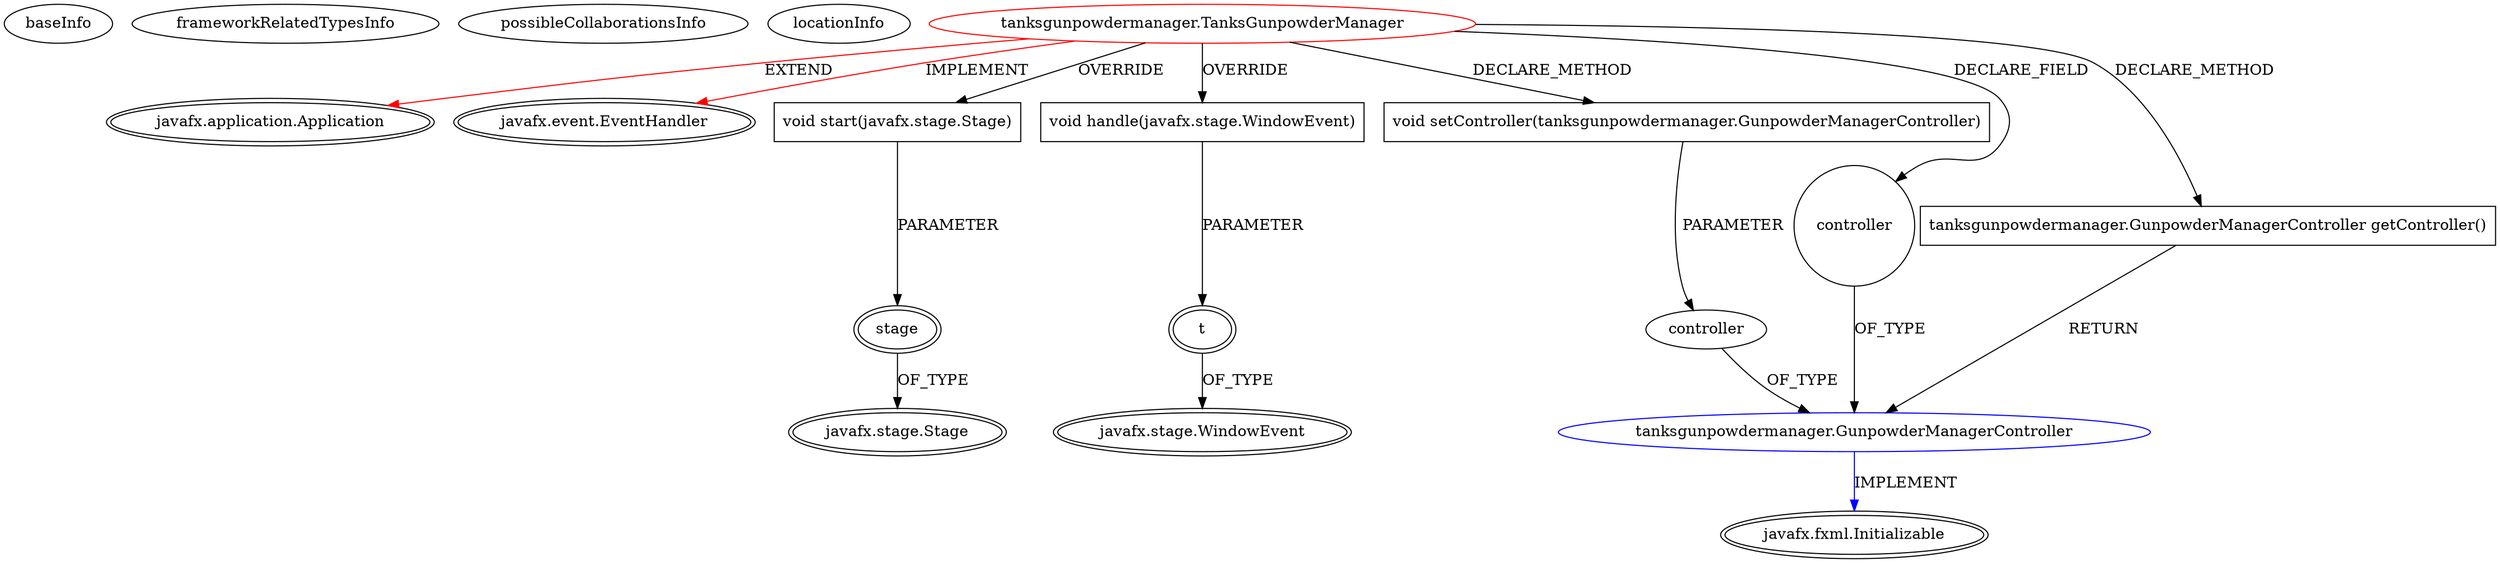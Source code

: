 digraph {
baseInfo[graphId=3594,category="extension_graph",isAnonymous=false,possibleRelation=true]
frameworkRelatedTypesInfo[0="javafx.application.Application",1="javafx.event.EventHandler"]
possibleCollaborationsInfo[0="3594~CLIENT_METHOD_DECLARATION-PARAMETER_DECLARATION-CLIENT_METHOD_DECLARATION-RETURN_TYPE-FIELD_DECLARATION-~javafx.application.Application javafx.event.EventHandler ~javafx.fxml.Initializable ~false~false"]
locationInfo[projectName="mckinley-olsen-CS5200_Tanks",filePath="/mckinley-olsen-CS5200_Tanks/CS5200_Tanks-master/Implementation/TanksGunpowderManager/src/tanksgunpowdermanager/TanksGunpowderManager.java",contextSignature="TanksGunpowderManager",graphId="3594"]
0[label="tanksgunpowdermanager.TanksGunpowderManager",vertexType="ROOT_CLIENT_CLASS_DECLARATION",isFrameworkType=false,color=red]
1[label="javafx.application.Application",vertexType="FRAMEWORK_CLASS_TYPE",isFrameworkType=true,peripheries=2]
2[label="javafx.event.EventHandler",vertexType="FRAMEWORK_INTERFACE_TYPE",isFrameworkType=true,peripheries=2]
3[label="controller",vertexType="FIELD_DECLARATION",isFrameworkType=false,shape=circle]
4[label="tanksgunpowdermanager.GunpowderManagerController",vertexType="REFERENCE_CLIENT_CLASS_DECLARATION",isFrameworkType=false,color=blue]
5[label="javafx.fxml.Initializable",vertexType="FRAMEWORK_INTERFACE_TYPE",isFrameworkType=true,peripheries=2]
6[label="void start(javafx.stage.Stage)",vertexType="OVERRIDING_METHOD_DECLARATION",isFrameworkType=false,shape=box]
7[label="stage",vertexType="PARAMETER_DECLARATION",isFrameworkType=true,peripheries=2]
8[label="javafx.stage.Stage",vertexType="FRAMEWORK_CLASS_TYPE",isFrameworkType=true,peripheries=2]
9[label="void handle(javafx.stage.WindowEvent)",vertexType="OVERRIDING_METHOD_DECLARATION",isFrameworkType=false,shape=box]
10[label="t",vertexType="PARAMETER_DECLARATION",isFrameworkType=true,peripheries=2]
11[label="javafx.stage.WindowEvent",vertexType="FRAMEWORK_CLASS_TYPE",isFrameworkType=true,peripheries=2]
43[label="tanksgunpowdermanager.GunpowderManagerController getController()",vertexType="CLIENT_METHOD_DECLARATION",isFrameworkType=false,shape=box]
45[label="void setController(tanksgunpowdermanager.GunpowderManagerController)",vertexType="CLIENT_METHOD_DECLARATION",isFrameworkType=false,shape=box]
46[label="controller",vertexType="PARAMETER_DECLARATION",isFrameworkType=false]
0->1[label="EXTEND",color=red]
0->2[label="IMPLEMENT",color=red]
0->3[label="DECLARE_FIELD"]
4->5[label="IMPLEMENT",color=blue]
3->4[label="OF_TYPE"]
0->6[label="OVERRIDE"]
7->8[label="OF_TYPE"]
6->7[label="PARAMETER"]
0->9[label="OVERRIDE"]
10->11[label="OF_TYPE"]
9->10[label="PARAMETER"]
0->43[label="DECLARE_METHOD"]
43->4[label="RETURN"]
0->45[label="DECLARE_METHOD"]
46->4[label="OF_TYPE"]
45->46[label="PARAMETER"]
}
